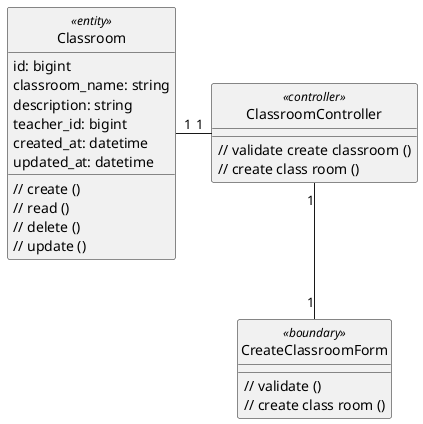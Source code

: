 @startuml

class Classroom <<entity>> {
    id: bigint
    classroom_name: string
    description: string
    teacher_id: bigint
    created_at: datetime
    updated_at: datetime

    // create ()
    // read ()
    // delete ()
    // update ()
}

class CreateClassroomForm <<boundary>> {
    // validate ()
    // create class room ()
}

class ClassroomController <<controller>> {
    // validate create classroom ()
    // create class room ()
}

hide Classroom <<entity>> circle
hide CreateClassroomForm <<boundary>> circle
hide ClassroomController <<controller>> circle

ClassroomController "1" -left- "1" Classroom
ClassroomController "1" -down- "1" CreateClassroomForm



@enduml
